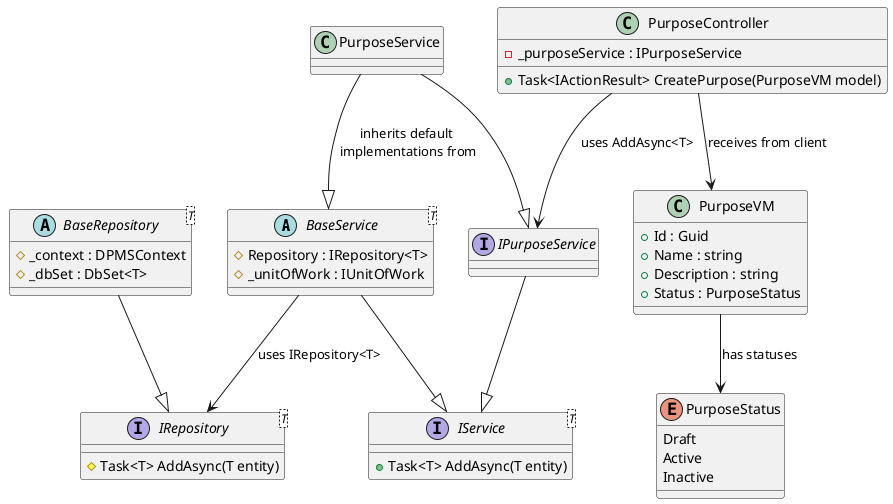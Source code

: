 @startuml

abstract class BaseService<T> {
    #Repository : IRepository<T>
    #_unitOfWork : IUnitOfWork
}

abstract class BaseRepository<T> {
    #_context : DPMSContext
    #_dbSet : DbSet<T>
}

interface IRepository<T> {
    #Task<T> AddAsync(T entity)
}

BaseRepository --|> IRepository

BaseService --|> IService
BaseService --> IRepository : uses IRepository<T>

class PurposeController {
    -_purposeService : IPurposeService

    +Task<IActionResult> CreatePurpose(PurposeVM model)
}

class PurposeVM {
    +Id : Guid
    +Name : string
    +Description : string
    +Status : PurposeStatus
}

enum PurposeStatus {
    Draft
    Active
    Inactive
}

PurposeVM --> PurposeStatus : has statuses

class PurposeService {
}

interface IPurposeService {
}

interface IService<T> {
    +Task<T> AddAsync(T entity)
}

IPurposeService --|> IService
PurposeService --|> IPurposeService
PurposeService --|> BaseService : inherits default \nimplementations from
PurposeController --> IPurposeService : uses AddAsync<T>
PurposeController --> PurposeVM : receives from client

@enduml